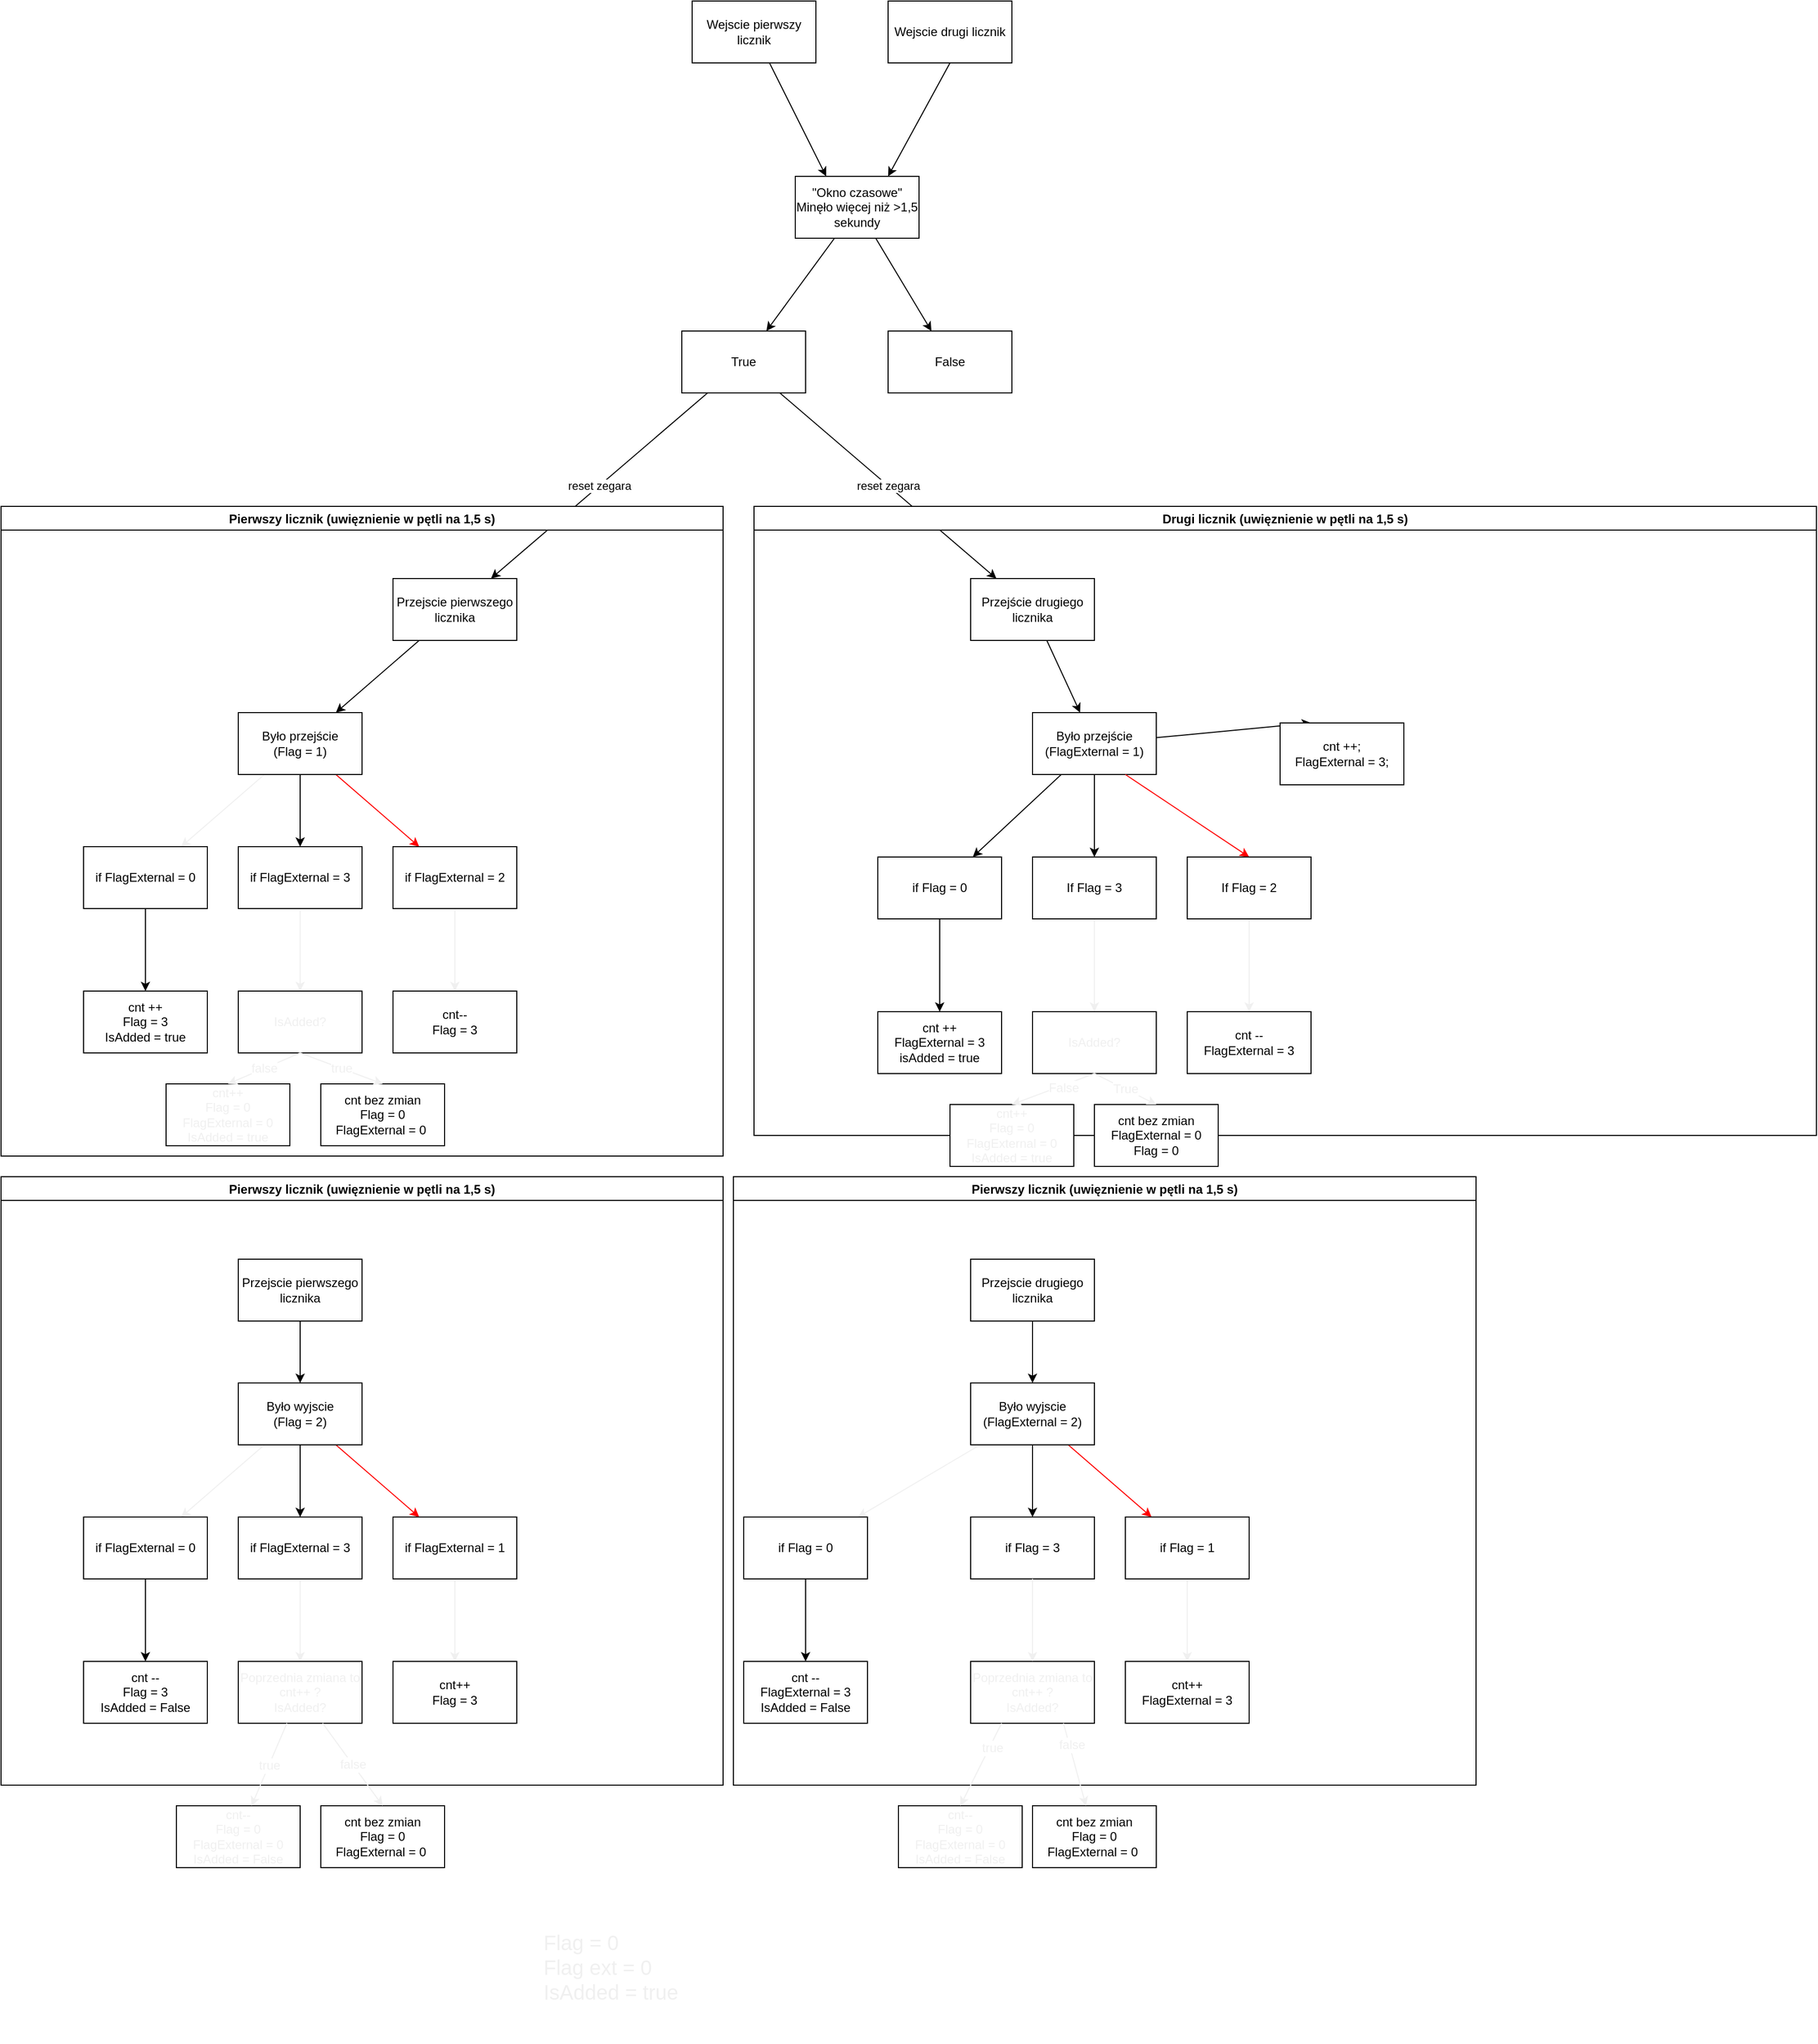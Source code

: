 <mxfile>
    <diagram id="mQOG-CtDPcIia1afdcd2" name="Page-1">
        <mxGraphModel dx="1660" dy="439" grid="1" gridSize="10" guides="1" tooltips="1" connect="1" arrows="1" fold="1" page="1" pageScale="1" pageWidth="850" pageHeight="1100" math="0" shadow="0">
            <root>
                <mxCell id="0"/>
                <mxCell id="1" parent="0"/>
                <mxCell id="8" value="" style="edgeStyle=none;html=1;entryX=0.25;entryY=0;entryDx=0;entryDy=0;" parent="1" source="3" target="7" edge="1">
                    <mxGeometry relative="1" as="geometry"/>
                </mxCell>
                <mxCell id="3" value="Wejscie pierwszy licznik" style="whiteSpace=wrap;html=1;rounded=0;" parent="1" vertex="1">
                    <mxGeometry x="210" y="220" width="120" height="60" as="geometry"/>
                </mxCell>
                <mxCell id="5" value="Wejscie drugi licznik" style="whiteSpace=wrap;html=1;rounded=0;" parent="1" vertex="1">
                    <mxGeometry x="400" y="220" width="120" height="60" as="geometry"/>
                </mxCell>
                <mxCell id="11" value="" style="edgeStyle=none;html=1;" parent="1" source="7" target="10" edge="1">
                    <mxGeometry relative="1" as="geometry"/>
                </mxCell>
                <mxCell id="13" value="" style="edgeStyle=none;html=1;" parent="1" source="7" target="12" edge="1">
                    <mxGeometry relative="1" as="geometry"/>
                </mxCell>
                <mxCell id="7" value="&quot;Okno czasowe&quot;&lt;br&gt;Minęło więcej niż &amp;gt;1,5 sekundy" style="whiteSpace=wrap;html=1;rounded=0;" parent="1" vertex="1">
                    <mxGeometry x="310" y="390" width="120" height="60" as="geometry"/>
                </mxCell>
                <mxCell id="9" value="" style="endArrow=classic;html=1;exitX=0.5;exitY=1;exitDx=0;exitDy=0;entryX=0.75;entryY=0;entryDx=0;entryDy=0;" parent="1" source="5" target="7" edge="1">
                    <mxGeometry width="50" height="50" relative="1" as="geometry">
                        <mxPoint x="410" y="440" as="sourcePoint"/>
                        <mxPoint x="460" y="390" as="targetPoint"/>
                    </mxGeometry>
                </mxCell>
                <mxCell id="15" value="reset zegara" style="edgeStyle=none;html=1;" parent="1" source="10" target="14" edge="1">
                    <mxGeometry relative="1" as="geometry"/>
                </mxCell>
                <mxCell id="17" value="reset zegara" style="edgeStyle=none;html=1;" parent="1" source="10" target="16" edge="1">
                    <mxGeometry relative="1" as="geometry"/>
                </mxCell>
                <mxCell id="10" value="True" style="whiteSpace=wrap;html=1;rounded=0;" parent="1" vertex="1">
                    <mxGeometry x="200" y="540" width="120" height="60" as="geometry"/>
                </mxCell>
                <mxCell id="12" value="False" style="whiteSpace=wrap;html=1;rounded=0;" parent="1" vertex="1">
                    <mxGeometry x="400" y="540" width="120" height="60" as="geometry"/>
                </mxCell>
                <mxCell id="47" value="Pierwszy licznik (uwięznienie w pętli na 1,5 s)" style="swimlane;" parent="1" vertex="1">
                    <mxGeometry x="-460" y="710" width="700" height="630" as="geometry"/>
                </mxCell>
                <mxCell id="14" value="Przejscie pierwszego licznika" style="whiteSpace=wrap;html=1;rounded=0;" parent="47" vertex="1">
                    <mxGeometry x="380" y="70" width="120" height="60" as="geometry"/>
                </mxCell>
                <mxCell id="73" value="" style="edgeStyle=none;html=1;" parent="47" source="18" target="72" edge="1">
                    <mxGeometry relative="1" as="geometry"/>
                </mxCell>
                <mxCell id="83" value="" style="edgeStyle=none;html=1;fillColor=#a20025;strokeColor=#F0F0F0;" parent="47" source="18" target="82" edge="1">
                    <mxGeometry relative="1" as="geometry"/>
                </mxCell>
                <mxCell id="97" value="" style="edgeStyle=none;html=1;fontSize=20;fontColor=#F0F0F0;strokeColor=#FF0000;" parent="47" source="18" target="96" edge="1">
                    <mxGeometry relative="1" as="geometry"/>
                </mxCell>
                <mxCell id="18" value="Było przejście&lt;br&gt;(Flag = 1)" style="whiteSpace=wrap;html=1;rounded=0;" parent="47" vertex="1">
                    <mxGeometry x="230" y="200" width="120" height="60" as="geometry"/>
                </mxCell>
                <mxCell id="19" value="" style="edgeStyle=none;html=1;" parent="47" source="14" target="18" edge="1">
                    <mxGeometry relative="1" as="geometry"/>
                </mxCell>
                <mxCell id="194" value="" style="edgeStyle=none;html=1;fontSize=12;fontColor=#F0F0F0;strokeColor=#f0f0f0;" parent="47" source="72" target="189" edge="1">
                    <mxGeometry relative="1" as="geometry"/>
                </mxCell>
                <mxCell id="72" value="if FlagExternal = 3&lt;br&gt;" style="whiteSpace=wrap;html=1;rounded=0;" parent="47" vertex="1">
                    <mxGeometry x="230" y="330" width="120" height="60" as="geometry"/>
                </mxCell>
                <mxCell id="85" value="" style="edgeStyle=none;html=1;" parent="47" source="82" target="84" edge="1">
                    <mxGeometry relative="1" as="geometry"/>
                </mxCell>
                <mxCell id="82" value="if FlagExternal = 0" style="whiteSpace=wrap;html=1;rounded=0;" parent="47" vertex="1">
                    <mxGeometry x="80" y="330" width="120" height="60" as="geometry"/>
                </mxCell>
                <mxCell id="84" value="cnt ++&lt;br&gt;Flag = 3&lt;br&gt;IsAdded = true" style="whiteSpace=wrap;html=1;rounded=0;" parent="47" vertex="1">
                    <mxGeometry x="80" y="470" width="120" height="60" as="geometry"/>
                </mxCell>
                <mxCell id="99" value="" style="edgeStyle=none;html=1;fontSize=20;fontColor=#F0F0F0;strokeColor=#F0F0F0;" parent="47" source="96" target="98" edge="1">
                    <mxGeometry relative="1" as="geometry"/>
                </mxCell>
                <mxCell id="96" value="if FlagExternal = 2" style="whiteSpace=wrap;html=1;rounded=0;" parent="47" vertex="1">
                    <mxGeometry x="380" y="330" width="120" height="60" as="geometry"/>
                </mxCell>
                <mxCell id="98" value="cnt--&lt;br&gt;Flag = 3" style="whiteSpace=wrap;html=1;rounded=0;" parent="47" vertex="1">
                    <mxGeometry x="380" y="470" width="120" height="60" as="geometry"/>
                </mxCell>
                <mxCell id="189" value="IsAdded?" style="rounded=0;whiteSpace=wrap;html=1;fontSize=12;fontColor=#F0F0F0;" parent="47" vertex="1">
                    <mxGeometry x="230" y="470" width="120" height="60" as="geometry"/>
                </mxCell>
                <mxCell id="190" value="cnt++&lt;br&gt;Flag = 0&lt;br&gt;FlagExternal = 0&lt;br&gt;IsAdded = true" style="rounded=0;whiteSpace=wrap;html=1;fontSize=12;fontColor=#F0F0F0;" parent="47" vertex="1">
                    <mxGeometry x="160" y="560" width="120" height="60" as="geometry"/>
                </mxCell>
                <mxCell id="74" value="cnt bez zmian&lt;br&gt;Flag = 0&lt;br&gt;FlagExternal = 0&amp;nbsp;" style="whiteSpace=wrap;html=1;rounded=0;" parent="47" vertex="1">
                    <mxGeometry x="310" y="560" width="120" height="60" as="geometry"/>
                </mxCell>
                <mxCell id="191" value="false" style="endArrow=classic;html=1;fontSize=12;fontColor=#F0F0F0;strokeColor=#f0f0f0;exitX=0.5;exitY=1;exitDx=0;exitDy=0;entryX=0.5;entryY=0;entryDx=0;entryDy=0;" parent="47" source="189" target="190" edge="1">
                    <mxGeometry width="50" height="50" relative="1" as="geometry">
                        <mxPoint x="390" y="580" as="sourcePoint"/>
                        <mxPoint x="440" y="530" as="targetPoint"/>
                    </mxGeometry>
                </mxCell>
                <mxCell id="48" value="Drugi licznik (uwięznienie w pętli na 1,5 s)" style="swimlane;" parent="1" vertex="1">
                    <mxGeometry x="270" y="710" width="1030" height="610" as="geometry"/>
                </mxCell>
                <mxCell id="16" value="Przejście drugiego licznika" style="whiteSpace=wrap;html=1;rounded=0;" parent="48" vertex="1">
                    <mxGeometry x="210" y="70" width="120" height="60" as="geometry"/>
                </mxCell>
                <mxCell id="33" value="" style="edgeStyle=none;html=1;entryX=0.25;entryY=0;entryDx=0;entryDy=0;" parent="48" source="26" target="66" edge="1">
                    <mxGeometry relative="1" as="geometry">
                        <mxPoint x="270" y="330" as="targetPoint"/>
                    </mxGeometry>
                </mxCell>
                <mxCell id="69" value="" style="edgeStyle=none;html=1;" parent="48" source="26" target="68" edge="1">
                    <mxGeometry relative="1" as="geometry"/>
                </mxCell>
                <mxCell id="26" value="&lt;span&gt;Było przejście&lt;/span&gt;&lt;br&gt;&lt;span&gt;(FlagExternal = 1)&lt;/span&gt;" style="whiteSpace=wrap;html=1;rounded=0;" parent="48" vertex="1">
                    <mxGeometry x="270" y="200" width="120" height="60" as="geometry"/>
                </mxCell>
                <mxCell id="27" value="" style="edgeStyle=none;html=1;" parent="48" source="16" target="26" edge="1">
                    <mxGeometry relative="1" as="geometry"/>
                </mxCell>
                <mxCell id="66" value="cnt ++;&lt;br&gt;FlagExternal = 3;" style="whiteSpace=wrap;html=1;rounded=0;" parent="48" vertex="1">
                    <mxGeometry x="510" y="210" width="120" height="60" as="geometry"/>
                </mxCell>
                <mxCell id="184" value="" style="edgeStyle=none;html=1;fontSize=12;fontColor=#F0F0F0;strokeColor=#f0f0f0;" parent="48" source="68" target="183" edge="1">
                    <mxGeometry relative="1" as="geometry"/>
                </mxCell>
                <mxCell id="68" value="If Flag = 3" style="whiteSpace=wrap;html=1;rounded=0;" parent="48" vertex="1">
                    <mxGeometry x="270" y="340" width="120" height="60" as="geometry"/>
                </mxCell>
                <mxCell id="90" value="" style="edgeStyle=none;html=1;" parent="48" source="88" target="89" edge="1">
                    <mxGeometry relative="1" as="geometry"/>
                </mxCell>
                <mxCell id="88" value="if Flag = 0" style="rounded=0;whiteSpace=wrap;html=1;" parent="48" vertex="1">
                    <mxGeometry x="120" y="340" width="120" height="60" as="geometry"/>
                </mxCell>
                <mxCell id="87" value="" style="edgeStyle=none;html=1;" parent="48" source="26" target="88" edge="1">
                    <mxGeometry relative="1" as="geometry">
                        <mxPoint x="320" y="350" as="targetPoint"/>
                    </mxGeometry>
                </mxCell>
                <mxCell id="89" value="cnt ++&lt;br&gt;FlagExternal = 3&lt;br&gt;isAdded = true" style="whiteSpace=wrap;html=1;rounded=0;" parent="48" vertex="1">
                    <mxGeometry x="120" y="490" width="120" height="60" as="geometry"/>
                </mxCell>
                <mxCell id="102" value="" style="endArrow=classic;html=1;fontSize=20;fontColor=#F0F0F0;strokeColor=#FF0000;exitX=0.75;exitY=1;exitDx=0;exitDy=0;entryX=0.5;entryY=0;entryDx=0;entryDy=0;" parent="48" source="26" target="103" edge="1">
                    <mxGeometry width="50" height="50" relative="1" as="geometry">
                        <mxPoint x="410" y="300" as="sourcePoint"/>
                        <mxPoint x="480" y="340" as="targetPoint"/>
                    </mxGeometry>
                </mxCell>
                <mxCell id="105" value="" style="edgeStyle=none;html=1;fontSize=12;fontColor=#F0F0F0;strokeColor=#F0F0F0;" parent="48" source="103" target="104" edge="1">
                    <mxGeometry relative="1" as="geometry"/>
                </mxCell>
                <mxCell id="103" value="If Flag = 2" style="whiteSpace=wrap;html=1;rounded=0;" parent="48" vertex="1">
                    <mxGeometry x="420" y="340" width="120" height="60" as="geometry"/>
                </mxCell>
                <mxCell id="104" value="cnt --&lt;br&gt;FlagExternal = 3" style="whiteSpace=wrap;html=1;rounded=0;" parent="48" vertex="1">
                    <mxGeometry x="420" y="490" width="120" height="60" as="geometry"/>
                </mxCell>
                <mxCell id="183" value="IsAdded?" style="rounded=0;whiteSpace=wrap;html=1;fontSize=12;fontColor=#F0F0F0;" parent="48" vertex="1">
                    <mxGeometry x="270" y="490" width="120" height="60" as="geometry"/>
                </mxCell>
                <mxCell id="135" value="Pierwszy licznik (uwięznienie w pętli na 1,5 s)" style="swimlane;" parent="1" vertex="1">
                    <mxGeometry x="-460" y="1360" width="700" height="590" as="geometry"/>
                </mxCell>
                <mxCell id="136" value="Przejscie pierwszego licznika" style="whiteSpace=wrap;html=1;rounded=0;" parent="135" vertex="1">
                    <mxGeometry x="230" y="80" width="120" height="60" as="geometry"/>
                </mxCell>
                <mxCell id="137" value="" style="edgeStyle=none;html=1;" parent="135" source="140" target="142" edge="1">
                    <mxGeometry relative="1" as="geometry"/>
                </mxCell>
                <mxCell id="138" value="" style="edgeStyle=none;html=1;fillColor=#a20025;strokeColor=#F0F0F0;" parent="135" source="140" target="144" edge="1">
                    <mxGeometry relative="1" as="geometry"/>
                </mxCell>
                <mxCell id="139" value="" style="edgeStyle=none;html=1;fontSize=20;fontColor=#F0F0F0;strokeColor=#FF0000;" parent="135" source="140" target="147" edge="1">
                    <mxGeometry relative="1" as="geometry"/>
                </mxCell>
                <mxCell id="140" value="Było wyjscie&lt;br&gt;(Flag = 2)" style="whiteSpace=wrap;html=1;rounded=0;" parent="135" vertex="1">
                    <mxGeometry x="230" y="200" width="120" height="60" as="geometry"/>
                </mxCell>
                <mxCell id="141" value="" style="edgeStyle=none;html=1;" parent="135" source="136" target="140" edge="1">
                    <mxGeometry relative="1" as="geometry"/>
                </mxCell>
                <mxCell id="181" value="" style="edgeStyle=none;html=1;fontSize=12;fontColor=#F0F0F0;strokeColor=#f0f0f0;" parent="135" source="142" target="177" edge="1">
                    <mxGeometry relative="1" as="geometry"/>
                </mxCell>
                <mxCell id="142" value="if FlagExternal = 3&lt;br&gt;" style="whiteSpace=wrap;html=1;rounded=0;" parent="135" vertex="1">
                    <mxGeometry x="230" y="330" width="120" height="60" as="geometry"/>
                </mxCell>
                <mxCell id="143" value="" style="edgeStyle=none;html=1;" parent="135" source="144" target="145" edge="1">
                    <mxGeometry relative="1" as="geometry"/>
                </mxCell>
                <mxCell id="144" value="if FlagExternal = 0" style="whiteSpace=wrap;html=1;rounded=0;" parent="135" vertex="1">
                    <mxGeometry x="80" y="330" width="120" height="60" as="geometry"/>
                </mxCell>
                <mxCell id="145" value="cnt --&lt;br&gt;Flag = 3&lt;br&gt;IsAdded = False" style="whiteSpace=wrap;html=1;rounded=0;" parent="135" vertex="1">
                    <mxGeometry x="80" y="470" width="120" height="60" as="geometry"/>
                </mxCell>
                <mxCell id="146" value="" style="edgeStyle=none;html=1;fontSize=20;fontColor=#F0F0F0;strokeColor=#F0F0F0;" parent="135" source="147" target="148" edge="1">
                    <mxGeometry relative="1" as="geometry"/>
                </mxCell>
                <mxCell id="147" value="if FlagExternal = 1" style="whiteSpace=wrap;html=1;rounded=0;" parent="135" vertex="1">
                    <mxGeometry x="380" y="330" width="120" height="60" as="geometry"/>
                </mxCell>
                <mxCell id="148" value="cnt++&lt;br&gt;Flag = 3" style="whiteSpace=wrap;html=1;rounded=0;" parent="135" vertex="1">
                    <mxGeometry x="380" y="470" width="120" height="60" as="geometry"/>
                </mxCell>
                <mxCell id="177" value="Poprzednia zmiana to cnt++ ?&lt;br&gt;IsAdded?" style="rounded=0;whiteSpace=wrap;html=1;fontSize=12;fontColor=#F0F0F0;" parent="135" vertex="1">
                    <mxGeometry x="230" y="470" width="120" height="60" as="geometry"/>
                </mxCell>
                <mxCell id="95" value="Flag = 0&#10;Flag ext = 0&#10;IsAdded = true" style="text;strokeColor=none;fillColor=none;align=left;verticalAlign=middle;spacingLeft=4;spacingRight=4;overflow=hidden;points=[[0,0.5],[1,0.5]];portConstraint=eastwest;rotatable=0;fontColor=#F0F0F0;fontSize=20;" parent="1" vertex="1">
                    <mxGeometry x="60" y="2050" width="330" height="150" as="geometry"/>
                </mxCell>
                <mxCell id="151" value="Pierwszy licznik (uwięznienie w pętli na 1,5 s)" style="swimlane;" parent="1" vertex="1">
                    <mxGeometry x="250" y="1360" width="720" height="590" as="geometry"/>
                </mxCell>
                <mxCell id="152" value="Przejscie drugiego licznika" style="whiteSpace=wrap;html=1;rounded=0;" parent="151" vertex="1">
                    <mxGeometry x="230" y="80" width="120" height="60" as="geometry"/>
                </mxCell>
                <mxCell id="153" value="" style="edgeStyle=none;html=1;" parent="151" source="156" target="159" edge="1">
                    <mxGeometry relative="1" as="geometry"/>
                </mxCell>
                <mxCell id="154" value="" style="edgeStyle=none;html=1;fillColor=#a20025;strokeColor=#F0F0F0;" parent="151" source="156" target="161" edge="1">
                    <mxGeometry relative="1" as="geometry"/>
                </mxCell>
                <mxCell id="155" value="" style="edgeStyle=none;html=1;fontSize=20;fontColor=#F0F0F0;strokeColor=#FF0000;" parent="151" source="156" target="164" edge="1">
                    <mxGeometry relative="1" as="geometry"/>
                </mxCell>
                <mxCell id="156" value="Było wyjscie&lt;br&gt;(FlagExternal = 2)" style="whiteSpace=wrap;html=1;rounded=0;" parent="151" vertex="1">
                    <mxGeometry x="230" y="200" width="120" height="60" as="geometry"/>
                </mxCell>
                <mxCell id="157" value="" style="edgeStyle=none;html=1;" parent="151" source="152" target="156" edge="1">
                    <mxGeometry relative="1" as="geometry"/>
                </mxCell>
                <mxCell id="159" value="if Flag = 3" style="whiteSpace=wrap;html=1;rounded=0;" parent="151" vertex="1">
                    <mxGeometry x="230" y="330" width="120" height="60" as="geometry"/>
                </mxCell>
                <mxCell id="160" value="" style="edgeStyle=none;html=1;" parent="151" source="161" target="162" edge="1">
                    <mxGeometry relative="1" as="geometry"/>
                </mxCell>
                <mxCell id="161" value="if Flag = 0" style="whiteSpace=wrap;html=1;rounded=0;" parent="151" vertex="1">
                    <mxGeometry x="10" y="330" width="120" height="60" as="geometry"/>
                </mxCell>
                <mxCell id="162" value="cnt --&lt;br&gt;FlagExternal = 3&lt;br&gt;IsAdded = False" style="whiteSpace=wrap;html=1;rounded=0;" parent="151" vertex="1">
                    <mxGeometry x="10" y="470" width="120" height="60" as="geometry"/>
                </mxCell>
                <mxCell id="163" value="" style="edgeStyle=none;html=1;fontSize=20;fontColor=#F0F0F0;strokeColor=#F0F0F0;" parent="151" source="164" target="165" edge="1">
                    <mxGeometry relative="1" as="geometry"/>
                </mxCell>
                <mxCell id="164" value="if Flag = 1" style="whiteSpace=wrap;html=1;rounded=0;" parent="151" vertex="1">
                    <mxGeometry x="380" y="330" width="120" height="60" as="geometry"/>
                </mxCell>
                <mxCell id="165" value="cnt++&lt;br&gt;FlagExternal = 3" style="whiteSpace=wrap;html=1;rounded=0;" parent="151" vertex="1">
                    <mxGeometry x="380" y="470" width="120" height="60" as="geometry"/>
                </mxCell>
                <mxCell id="168" value="Poprzednia zmiana to cnt++ ?&lt;br&gt;IsAdded?" style="rounded=0;whiteSpace=wrap;html=1;fontSize=12;fontColor=#F0F0F0;" parent="151" vertex="1">
                    <mxGeometry x="230" y="470" width="120" height="60" as="geometry"/>
                </mxCell>
                <mxCell id="176" value="" style="endArrow=classic;html=1;fontSize=12;fontColor=#F0F0F0;strokeColor=#f0f0f0;entryX=0.5;entryY=0;entryDx=0;entryDy=0;exitX=0.5;exitY=1;exitDx=0;exitDy=0;" parent="151" source="159" target="168" edge="1">
                    <mxGeometry width="50" height="50" relative="1" as="geometry">
                        <mxPoint x="175" y="470" as="sourcePoint"/>
                        <mxPoint x="225" y="420" as="targetPoint"/>
                    </mxGeometry>
                </mxCell>
                <mxCell id="167" value="cnt--&lt;br&gt;Flag = 0&lt;br&gt;FlagExternal = 0&lt;br&gt;IsAdded = False" style="rounded=0;whiteSpace=wrap;html=1;fontSize=12;fontColor=#F0F0F0;" parent="1" vertex="1">
                    <mxGeometry x="410" y="1970" width="120" height="60" as="geometry"/>
                </mxCell>
                <mxCell id="166" value="cnt bez zmian&lt;br&gt;Flag = 0&lt;br&gt;FlagExternal = 0&amp;nbsp;" style="whiteSpace=wrap;html=1;rounded=0;" parent="1" vertex="1">
                    <mxGeometry x="540" y="1970" width="120" height="60" as="geometry"/>
                </mxCell>
                <mxCell id="158" value="" style="edgeStyle=none;html=1;fontSize=12;fontColor=#F0F0F0;strokeColor=#F0F0F0;exitX=0.75;exitY=1;exitDx=0;exitDy=0;" parent="1" source="168" target="166" edge="1">
                    <mxGeometry relative="1" as="geometry"/>
                </mxCell>
                <mxCell id="171" value="false" style="edgeLabel;html=1;align=center;verticalAlign=middle;resizable=0;points=[];fontSize=12;fontColor=#F0F0F0;" parent="158" vertex="1" connectable="0">
                    <mxGeometry x="-0.467" y="2" relative="1" as="geometry">
                        <mxPoint as="offset"/>
                    </mxGeometry>
                </mxCell>
                <mxCell id="174" value="" style="endArrow=classic;html=1;fontSize=12;fontColor=#F0F0F0;strokeColor=#f0f0f0;entryX=0.5;entryY=0;entryDx=0;entryDy=0;exitX=0.25;exitY=1;exitDx=0;exitDy=0;" parent="1" source="168" target="167" edge="1">
                    <mxGeometry width="50" height="50" relative="1" as="geometry">
                        <mxPoint x="450" y="1910" as="sourcePoint"/>
                        <mxPoint x="530" y="1900" as="targetPoint"/>
                    </mxGeometry>
                </mxCell>
                <mxCell id="175" value="true" style="edgeLabel;html=1;align=center;verticalAlign=middle;resizable=0;points=[];fontSize=12;fontColor=#F0F0F0;" parent="174" vertex="1" connectable="0">
                    <mxGeometry x="-0.444" y="2" relative="1" as="geometry">
                        <mxPoint as="offset"/>
                    </mxGeometry>
                </mxCell>
                <mxCell id="149" value="cnt bez zmian&lt;br&gt;Flag = 0&lt;br&gt;FlagExternal = 0&amp;nbsp;" style="whiteSpace=wrap;html=1;rounded=0;" parent="1" vertex="1">
                    <mxGeometry x="-150" y="1970" width="120" height="60" as="geometry"/>
                </mxCell>
                <mxCell id="178" value="&lt;span&gt;cnt--&lt;/span&gt;&lt;br&gt;&lt;span&gt;Flag = 0&lt;/span&gt;&lt;br&gt;&lt;span&gt;FlagExternal = 0&lt;/span&gt;&lt;br&gt;&lt;span&gt;IsAdded = False&lt;/span&gt;" style="rounded=0;whiteSpace=wrap;html=1;fontSize=12;fontColor=#F0F0F0;" parent="1" vertex="1">
                    <mxGeometry x="-290" y="1970" width="120" height="60" as="geometry"/>
                </mxCell>
                <mxCell id="179" value="" style="edgeStyle=none;html=1;fontSize=12;fontColor=#F0F0F0;strokeColor=#f0f0f0;" parent="1" source="177" target="178" edge="1">
                    <mxGeometry relative="1" as="geometry"/>
                </mxCell>
                <mxCell id="182" value="true" style="edgeLabel;html=1;align=center;verticalAlign=middle;resizable=0;points=[];fontSize=12;fontColor=#F0F0F0;" parent="179" vertex="1" connectable="0">
                    <mxGeometry x="-0.258" y="-1" relative="1" as="geometry">
                        <mxPoint x="-4" y="11" as="offset"/>
                    </mxGeometry>
                </mxCell>
                <mxCell id="180" value="false" style="edgeStyle=none;html=1;fontSize=12;fontColor=#F0F0F0;strokeColor=#f0f0f0;entryX=0.5;entryY=0;entryDx=0;entryDy=0;" parent="1" source="177" target="149" edge="1">
                    <mxGeometry relative="1" as="geometry"/>
                </mxCell>
                <mxCell id="70" value="&lt;span&gt;cnt bez zmian&lt;br&gt;FlagExternal = 0&lt;br&gt;Flag = 0&lt;br&gt;&lt;/span&gt;" style="whiteSpace=wrap;html=1;rounded=0;" parent="1" vertex="1">
                    <mxGeometry x="600" y="1290" width="120" height="60" as="geometry"/>
                </mxCell>
                <mxCell id="185" value="cnt++&lt;br&gt;Flag = 0&lt;br&gt;FlagExternal = 0&lt;br&gt;IsAdded = true" style="rounded=0;whiteSpace=wrap;html=1;fontSize=12;fontColor=#F0F0F0;" parent="1" vertex="1">
                    <mxGeometry x="460" y="1290" width="120" height="60" as="geometry"/>
                </mxCell>
                <mxCell id="186" value="" style="endArrow=classic;html=1;fontSize=12;fontColor=#F0F0F0;strokeColor=#f0f0f0;exitX=0.5;exitY=1;exitDx=0;exitDy=0;entryX=0.5;entryY=0;entryDx=0;entryDy=0;" parent="1" source="183" target="185" edge="1">
                    <mxGeometry width="50" height="50" relative="1" as="geometry">
                        <mxPoint x="490" y="1420" as="sourcePoint"/>
                        <mxPoint x="540" y="1370" as="targetPoint"/>
                    </mxGeometry>
                </mxCell>
                <mxCell id="188" value="False" style="edgeLabel;html=1;align=center;verticalAlign=middle;resizable=0;points=[];fontSize=12;fontColor=#F0F0F0;" parent="186" vertex="1" connectable="0">
                    <mxGeometry x="-0.236" y="2" relative="1" as="geometry">
                        <mxPoint x="-1" as="offset"/>
                    </mxGeometry>
                </mxCell>
                <mxCell id="187" value="True" style="endArrow=classic;html=1;fontSize=12;fontColor=#F0F0F0;strokeColor=#f0f0f0;entryX=0.5;entryY=0;entryDx=0;entryDy=0;" parent="1" target="70" edge="1">
                    <mxGeometry width="50" height="50" relative="1" as="geometry">
                        <mxPoint x="600" y="1260" as="sourcePoint"/>
                        <mxPoint x="540" y="1370" as="targetPoint"/>
                    </mxGeometry>
                </mxCell>
                <mxCell id="193" value="true" style="endArrow=classic;html=1;fontSize=12;fontColor=#F0F0F0;strokeColor=#f0f0f0;entryX=0.5;entryY=0;entryDx=0;entryDy=0;" parent="1" target="74" edge="1">
                    <mxGeometry width="50" height="50" relative="1" as="geometry">
                        <mxPoint x="-170" y="1240" as="sourcePoint"/>
                        <mxPoint x="-10" y="1260" as="targetPoint"/>
                    </mxGeometry>
                </mxCell>
            </root>
        </mxGraphModel>
    </diagram>
</mxfile>